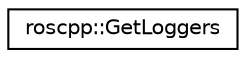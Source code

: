 digraph "Graphical Class Hierarchy"
{
  edge [fontname="Helvetica",fontsize="10",labelfontname="Helvetica",labelfontsize="10"];
  node [fontname="Helvetica",fontsize="10",shape=record];
  rankdir="LR";
  Node1 [label="roscpp::GetLoggers",height=0.2,width=0.4,color="black", fillcolor="white", style="filled",URL="$classroscpp_1_1_get_loggers.html"];
}
